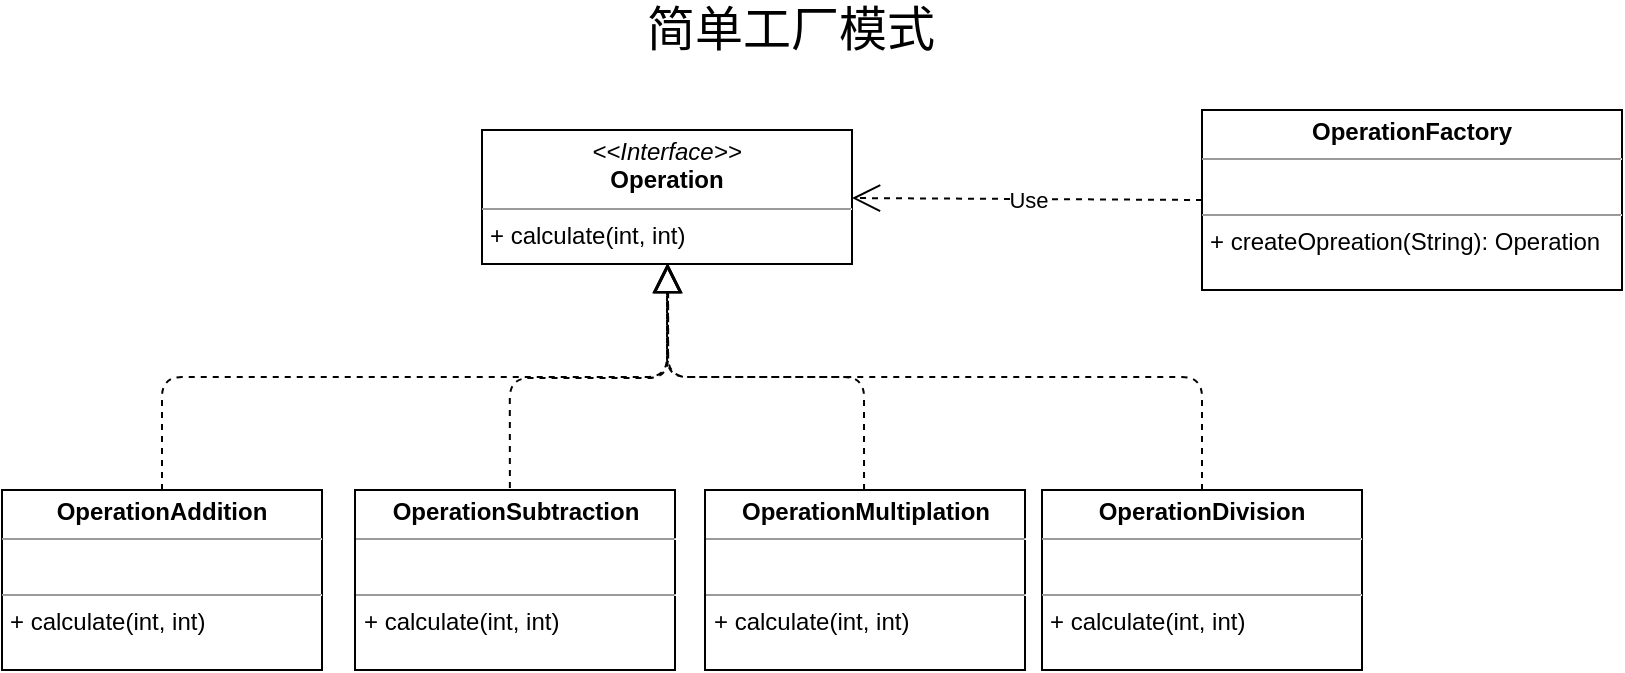 <mxfile version="10.7.7" type="github"><diagram id="8cCViBSYhKkS3dPHe5fE" name="Page-1"><mxGraphModel dx="1398" dy="796" grid="1" gridSize="10" guides="1" tooltips="1" connect="1" arrows="1" fold="1" page="1" pageScale="1" pageWidth="827" pageHeight="1169" math="0" shadow="0"><root><mxCell id="0"/><mxCell id="1" parent="0"/><mxCell id="jQ-JPylJ853lqIxCnhuu-2" value="&lt;p style=&quot;margin: 0px ; margin-top: 4px ; text-align: center&quot;&gt;&lt;b&gt;OperationAddition&lt;/b&gt;&lt;/p&gt;&lt;hr size=&quot;1&quot;&gt;&lt;p style=&quot;margin: 0px ; margin-left: 4px&quot;&gt;&lt;br&gt;&lt;/p&gt;&lt;hr size=&quot;1&quot;&gt;&lt;p style=&quot;margin: 0px ; margin-left: 4px&quot;&gt;+&amp;nbsp;calculate(int, int)&lt;br&gt;&lt;/p&gt;" style="verticalAlign=top;align=left;overflow=fill;fontSize=12;fontFamily=Helvetica;html=1;" parent="1" vertex="1"><mxGeometry x="60" y="300" width="160" height="90" as="geometry"/></mxCell><mxCell id="jQ-JPylJ853lqIxCnhuu-4" value="&lt;p style=&quot;margin: 0px ; margin-top: 4px ; text-align: center&quot;&gt;&lt;i&gt;&amp;lt;&amp;lt;Interface&amp;gt;&amp;gt;&lt;/i&gt;&lt;br&gt;&lt;b&gt;Operation&lt;/b&gt;&lt;/p&gt;&lt;hr size=&quot;1&quot;&gt;&lt;p style=&quot;margin: 0px ; margin-left: 4px&quot;&gt;+&amp;nbsp;calculate(int, int)&lt;br&gt;&lt;/p&gt;" style="verticalAlign=top;align=left;overflow=fill;fontSize=12;fontFamily=Helvetica;html=1;" parent="1" vertex="1"><mxGeometry x="300" y="120" width="185" height="67" as="geometry"/></mxCell><mxCell id="jQ-JPylJ853lqIxCnhuu-5" value="&lt;p style=&quot;margin: 0px ; margin-top: 4px ; text-align: center&quot;&gt;&lt;b&gt;OperationSubtraction&lt;/b&gt;&lt;/p&gt;&lt;hr size=&quot;1&quot;&gt;&lt;p style=&quot;margin: 0px ; margin-left: 4px&quot;&gt;&lt;br&gt;&lt;/p&gt;&lt;hr size=&quot;1&quot;&gt;&lt;p style=&quot;margin: 0px ; margin-left: 4px&quot;&gt;+&amp;nbsp;calculate(int, int)&lt;br&gt;&lt;/p&gt;" style="verticalAlign=top;align=left;overflow=fill;fontSize=12;fontFamily=Helvetica;html=1;" parent="1" vertex="1"><mxGeometry x="236.5" y="300" width="160" height="90" as="geometry"/></mxCell><mxCell id="jQ-JPylJ853lqIxCnhuu-6" value="&lt;p style=&quot;margin: 0px ; margin-top: 4px ; text-align: center&quot;&gt;&lt;b&gt;OperationMultiplation&lt;/b&gt;&lt;/p&gt;&lt;hr size=&quot;1&quot;&gt;&lt;p style=&quot;margin: 0px ; margin-left: 4px&quot;&gt;&lt;br&gt;&lt;/p&gt;&lt;hr size=&quot;1&quot;&gt;&lt;p style=&quot;margin: 0px ; margin-left: 4px&quot;&gt;+&amp;nbsp;calculate(int, int)&lt;br&gt;&lt;/p&gt;" style="verticalAlign=top;align=left;overflow=fill;fontSize=12;fontFamily=Helvetica;html=1;" parent="1" vertex="1"><mxGeometry x="411.5" y="300" width="160" height="90" as="geometry"/></mxCell><mxCell id="jQ-JPylJ853lqIxCnhuu-8" value="&lt;p style=&quot;margin: 0px ; margin-top: 4px ; text-align: center&quot;&gt;&lt;b&gt;OperationDivision&lt;/b&gt;&lt;/p&gt;&lt;hr size=&quot;1&quot;&gt;&lt;p style=&quot;margin: 0px ; margin-left: 4px&quot;&gt;&lt;br&gt;&lt;/p&gt;&lt;hr size=&quot;1&quot;&gt;&lt;p style=&quot;margin: 0px ; margin-left: 4px&quot;&gt;+&amp;nbsp;calculate(int, int)&lt;br&gt;&lt;/p&gt;" style="verticalAlign=top;align=left;overflow=fill;fontSize=12;fontFamily=Helvetica;html=1;" parent="1" vertex="1"><mxGeometry x="580" y="300" width="160" height="90" as="geometry"/></mxCell><mxCell id="jQ-JPylJ853lqIxCnhuu-15" value="&lt;p style=&quot;margin: 0px ; margin-top: 4px ; text-align: center&quot;&gt;&lt;b&gt;OperationFactory&lt;/b&gt;&lt;/p&gt;&lt;hr size=&quot;1&quot;&gt;&lt;p style=&quot;margin: 0px ; margin-left: 4px&quot;&gt;&lt;br&gt;&lt;/p&gt;&lt;hr size=&quot;1&quot;&gt;&lt;p style=&quot;margin: 0px ; margin-left: 4px&quot;&gt;+ createOpreation(String): Operation&lt;/p&gt;" style="verticalAlign=top;align=left;overflow=fill;fontSize=12;fontFamily=Helvetica;html=1;" parent="1" vertex="1"><mxGeometry x="660" y="110" width="210" height="90" as="geometry"/></mxCell><mxCell id="jQ-JPylJ853lqIxCnhuu-16" value="Use" style="endArrow=open;endSize=12;dashed=1;html=1;exitX=0;exitY=0.5;exitDx=0;exitDy=0;" parent="1" source="jQ-JPylJ853lqIxCnhuu-15" target="jQ-JPylJ853lqIxCnhuu-4" edge="1"><mxGeometry width="160" relative="1" as="geometry"><mxPoint x="530" y="70" as="sourcePoint"/><mxPoint x="690" y="70" as="targetPoint"/></mxGeometry></mxCell><mxCell id="jQ-JPylJ853lqIxCnhuu-17" value="" style="endArrow=block;dashed=1;endFill=0;endSize=12;html=1;exitX=0.5;exitY=0;exitDx=0;exitDy=0;entryX=0.5;entryY=1;entryDx=0;entryDy=0;edgeStyle=orthogonalEdgeStyle;" parent="1" source="jQ-JPylJ853lqIxCnhuu-8" target="jQ-JPylJ853lqIxCnhuu-4" edge="1"><mxGeometry width="160" relative="1" as="geometry"><mxPoint x="430" y="440" as="sourcePoint"/><mxPoint x="470" y="210" as="targetPoint"/></mxGeometry></mxCell><mxCell id="jQ-JPylJ853lqIxCnhuu-21" value="" style="endArrow=block;dashed=1;endFill=0;endSize=12;html=1;exitX=0.497;exitY=0;exitDx=0;exitDy=0;exitPerimeter=0;edgeStyle=orthogonalEdgeStyle;entryX=0.503;entryY=1;entryDx=0;entryDy=0;entryPerimeter=0;" parent="1" source="jQ-JPylJ853lqIxCnhuu-6" target="jQ-JPylJ853lqIxCnhuu-4" edge="1"><mxGeometry width="160" relative="1" as="geometry"><mxPoint x="430" y="480" as="sourcePoint"/><mxPoint x="350" y="240" as="targetPoint"/></mxGeometry></mxCell><mxCell id="jQ-JPylJ853lqIxCnhuu-24" value="" style="endArrow=block;dashed=1;endFill=0;endSize=12;html=1;edgeStyle=orthogonalEdgeStyle;exitX=0.5;exitY=0;exitDx=0;exitDy=0;exitPerimeter=0;" parent="1" source="jQ-JPylJ853lqIxCnhuu-2" target="jQ-JPylJ853lqIxCnhuu-4" edge="1"><mxGeometry width="160" relative="1" as="geometry"><mxPoint x="150" y="250" as="sourcePoint"/><mxPoint x="310" y="250" as="targetPoint"/></mxGeometry></mxCell><mxCell id="jQ-JPylJ853lqIxCnhuu-25" value="" style="endArrow=block;dashed=1;endFill=0;endSize=12;html=1;edgeStyle=orthogonalEdgeStyle;exitX=0.484;exitY=-0.011;exitDx=0;exitDy=0;exitPerimeter=0;" parent="1" source="jQ-JPylJ853lqIxCnhuu-5" target="jQ-JPylJ853lqIxCnhuu-4" edge="1"><mxGeometry width="160" relative="1" as="geometry"><mxPoint x="340" y="300" as="sourcePoint"/><mxPoint x="380" y="270" as="targetPoint"/><Array as="points"><mxPoint x="314" y="244"/><mxPoint x="393" y="244"/></Array></mxGeometry></mxCell><mxCell id="DxrNqVthyaWqRj2citkc-2" value="简单工厂模式" style="text;html=1;strokeColor=none;fillColor=none;align=center;verticalAlign=middle;whiteSpace=wrap;rounded=0;fontSize=24;" vertex="1" parent="1"><mxGeometry x="350" y="60" width="209" height="20" as="geometry"/></mxCell></root></mxGraphModel></diagram></mxfile>